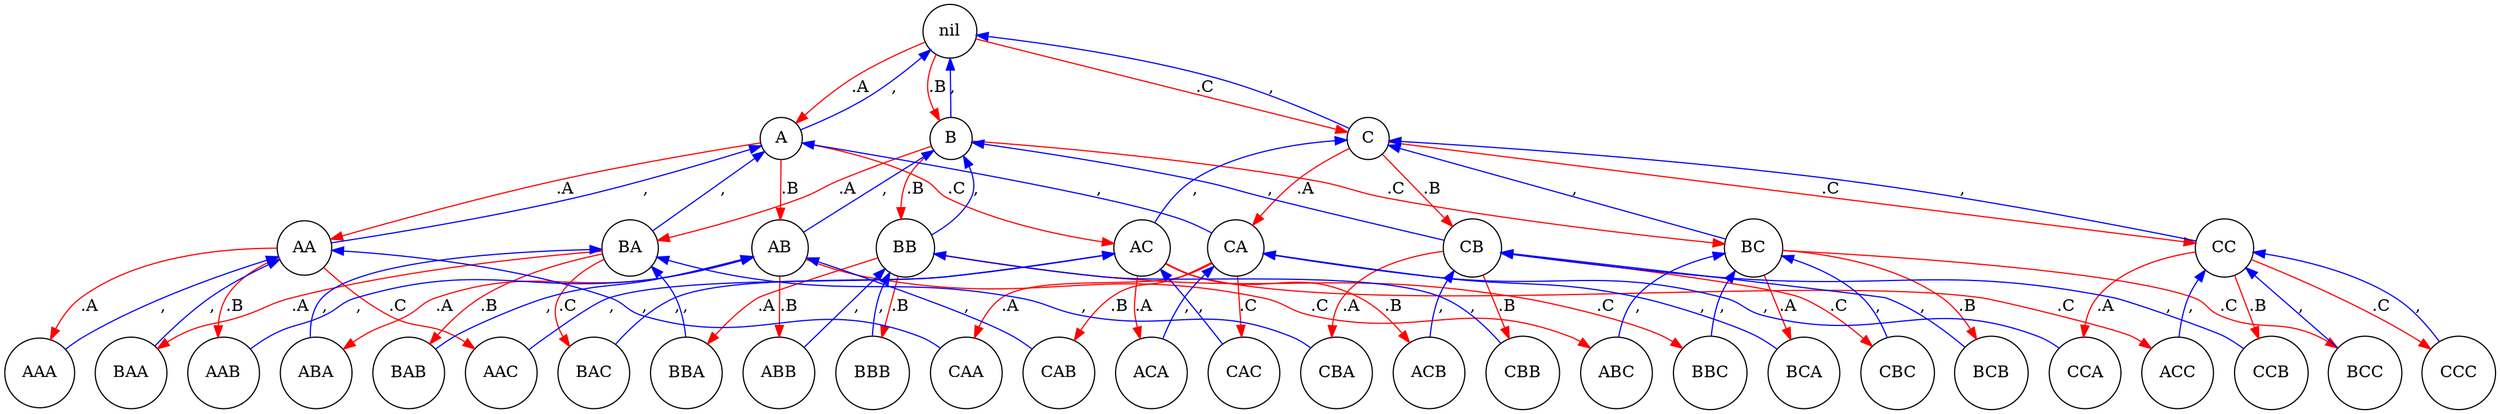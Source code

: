 digraph threeElementQueue{
    node [shape = circle];
    {rank= same; nil;}
    {rank=same; A;B;C}
    {rank = same; AA; AB; AC; BA; BB; BC; CA; CB; CC;}
    {rank=same; AAA; AAB; AAC; ABA; ABB; ABC; ACA; ACB; ACC; BAA; BAB; BAC; BBA; BBB; BBC; BCA; BCB; BCC; CAA; CAB; CAC; CBA; CBB; CBC; CCA; CCB; CCC;}
    
    edge [ color="red"]
    nil -> A [ label= ".A"];
    nil -> B [ label= ".B"];
    nil -> C [ label= ".C"];
    A -> AA [ label= ".A"];
    A -> AB [ label= ".B"];
    A -> AC [ label= ".C"];
    B -> BA [ label= ".A"];
    B -> BB [ label= ".B"];
    B -> BC [ label= ".C"];
    C -> CA [ label= ".A"];
    C -> CB [ label= ".B"];
    C -> CC [ label= ".C"];
    AA -> AAA [ label= ".A"];
    AA -> AAB [ label= ".B"];
    AA -> AAC [ label= ".C"];
    AB -> ABA [ label= ".A"];
    AB -> ABB [ label= ".B"];
    AB -> ABC [ label= ".C"];
    AC -> ACA [ label= ".A"];
    AC -> ACB [ label= ".B"];
    AC -> ACC [ label= ".C"];
    BA -> BAA [ label= ".A"];
    BA -> BAB [ label= ".B"];
    BA -> BAC [ label= ".C"];
    BB -> BBA [ label= ".A"];
    BB -> BBB [ label= ".B"];
    BB -> BBC [ label= ".C"];
    BC -> BCA [ label= ".A"];
    BC -> BCB [ label= ".B"];
    BC -> BCC [ label= ".C"];
    CA -> CAA [ label= ".A"];
    CA -> CAB [ label= ".B"];
    CA -> CAC [ label= ".C"];
    CB -> CBA [ label= ".A"];
    CB -> CBB [ label= ".B"];
    CB -> CBC [ label= ".C"];
    CC -> CCA [ label= ".A"];
    CC -> CCB [ label= ".B"];
    CC -> CCC [ label= ".C"];

    edge [color="blue"]
    A -> nil [ label= ","];
    B -> nil [ label= ","];
    C -> nil [ label= ","];
    AA -> A [ label= ","];
    AB -> B [ label= ","];
    AC -> C [ label= ","];
    BA -> A [ label= ","];
    BB -> B [ label= ","];
    BC -> C [ label= ","];
    CA -> A [ label= ","];
    CB -> B [ label= ","];
    CC -> C [ label= ","];
    AAA -> AA [ label= ","];
    AAB -> AB [ label= ","];
    AAC -> AC [ label= ","];
    ABA -> BA [ label= ","];
    ABB -> BB [ label= ","];
    ABC -> BC [ label= ","];
    ACA -> CA [ label= ","];
    ACB -> CB [ label= ","];
    ACC -> CC [ label= ","];
    BAA -> AA [ label= ","];
    BAB -> AB [ label= ","];
    BAC -> AC [ label= ","];
    BBA -> BA [ label= ","];
    BBB -> BB [ label= ","];
    BBC -> BC [ label= ","];
    BCA -> CA [ label= ","];
    BCB -> CB [ label= ","];
    BCC -> CC [ label= ","];
    CAA -> AA [ label= ","];
    CAB -> AB [ label= ","];
    CAC -> AC [ label= ","];
    CBA -> BA [ label= ","];
    CBB -> BB [ label= ","];
    CBC -> BC [ label= ","];
    CCA -> CA [ label= ","];
    CCB -> CB [ label= ","];
    CCC -> CC [ label= ","];
}

